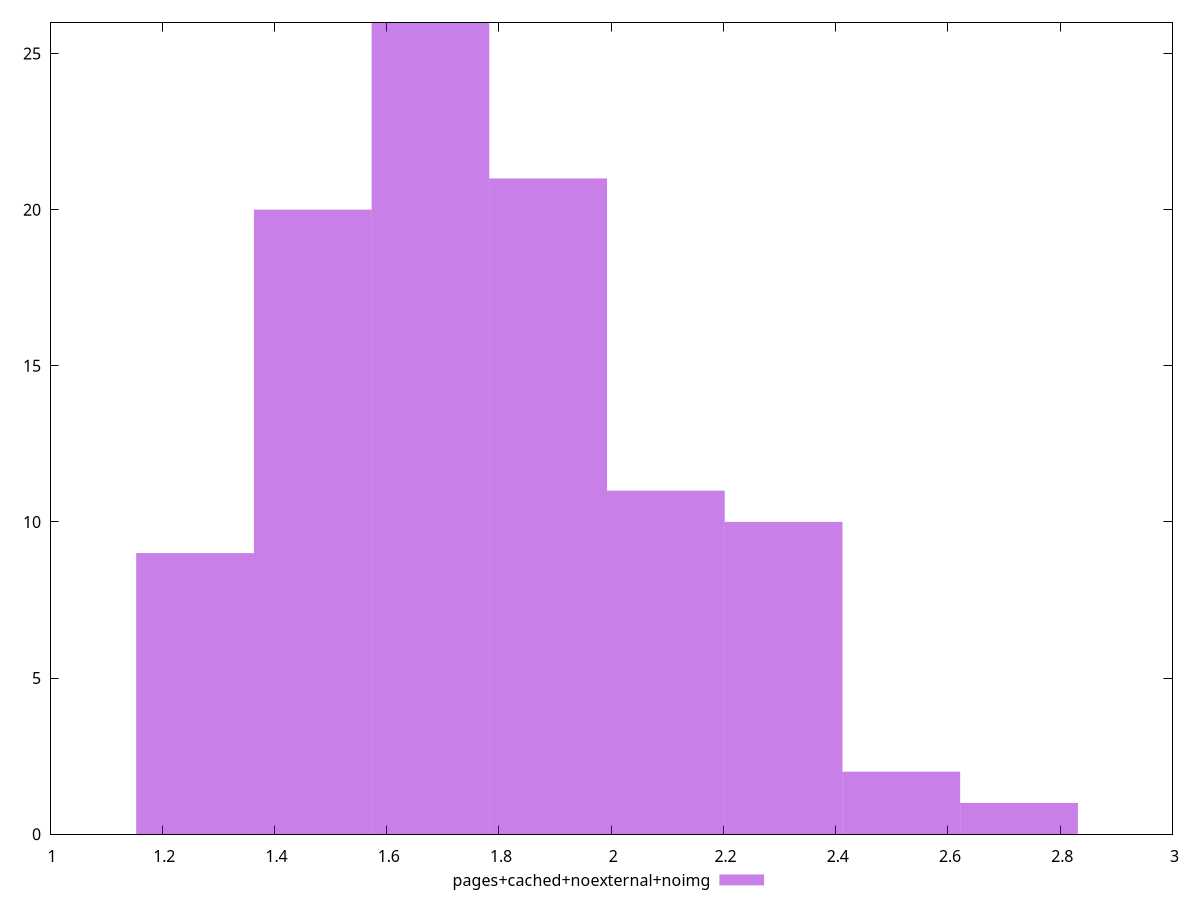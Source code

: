 $_pagesCachedNoexternalNoimg <<EOF
1.4681552675023815 20
1.8876282010744903 21
1.2584188007163268 9
2.097364667860545 11
2.5168376014326537 2
2.3071011346465995 10
1.6778917342884359 26
2.7265740682187083 1
EOF
set key outside below
set terminal pngcairo
set output "report_00005_2020-11-02T22-26-11.212Z/server-response-time/pages+cached+noexternal+noimg//raw_hist.png"
set yrange [0:26]
set boxwidth 0.20973646678605448
set style fill transparent solid 0.5 noborder
plot $_pagesCachedNoexternalNoimg title "pages+cached+noexternal+noimg" with boxes ,